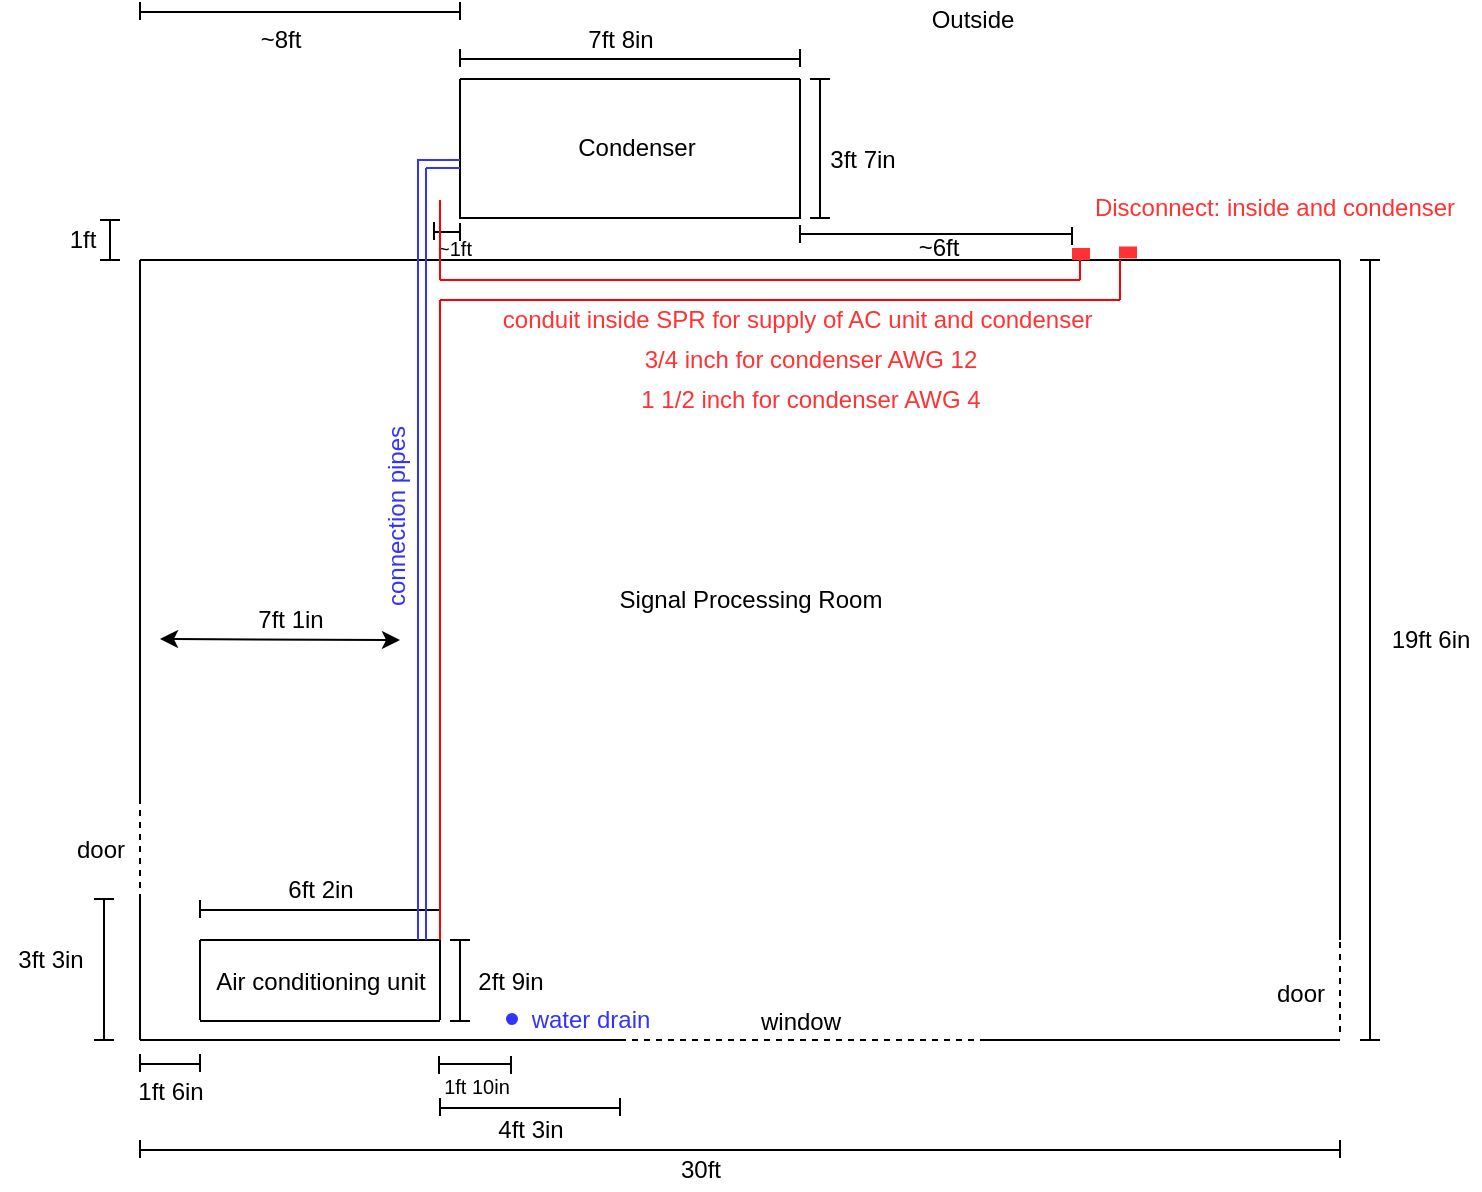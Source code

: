 <mxfile version="14.6.13" type="device"><diagram id="cJX8keWPsb-drpIjRd-h" name="Page-1"><mxGraphModel dx="1394" dy="543" grid="1" gridSize="10" guides="1" tooltips="1" connect="1" arrows="1" fold="1" page="1" pageScale="1" pageWidth="850" pageHeight="1100" math="0" shadow="0"><root><mxCell id="0"/><mxCell id="1" parent="0"/><mxCell id="LNihLVfHwa9fxV3cUK4f-1" value="" style="endArrow=none;html=1;" parent="1" edge="1"><mxGeometry width="50" height="50" relative="1" as="geometry"><mxPoint x="580" y="540" as="sourcePoint"/><mxPoint x="760" y="540" as="targetPoint"/></mxGeometry></mxCell><mxCell id="LNihLVfHwa9fxV3cUK4f-2" value="" style="endArrow=none;html=1;" parent="1" edge="1"><mxGeometry width="50" height="50" relative="1" as="geometry"><mxPoint x="160" y="540" as="sourcePoint"/><mxPoint x="160" y="470" as="targetPoint"/></mxGeometry></mxCell><mxCell id="LNihLVfHwa9fxV3cUK4f-3" value="" style="endArrow=none;html=1;" parent="1" edge="1"><mxGeometry width="50" height="50" relative="1" as="geometry"><mxPoint x="160" y="150" as="sourcePoint"/><mxPoint x="760" y="150" as="targetPoint"/></mxGeometry></mxCell><mxCell id="LNihLVfHwa9fxV3cUK4f-4" value="" style="endArrow=none;html=1;" parent="1" edge="1"><mxGeometry width="50" height="50" relative="1" as="geometry"><mxPoint x="760" y="490" as="sourcePoint"/><mxPoint x="760" y="150" as="targetPoint"/></mxGeometry></mxCell><mxCell id="LNihLVfHwa9fxV3cUK4f-5" value="" style="endArrow=none;html=1;" parent="1" edge="1"><mxGeometry width="50" height="50" relative="1" as="geometry"><mxPoint x="190" y="530" as="sourcePoint"/><mxPoint x="190" y="490" as="targetPoint"/></mxGeometry></mxCell><mxCell id="LNihLVfHwa9fxV3cUK4f-6" value="" style="endArrow=none;html=1;" parent="1" edge="1"><mxGeometry width="50" height="50" relative="1" as="geometry"><mxPoint x="310" y="530" as="sourcePoint"/><mxPoint x="310" y="490" as="targetPoint"/></mxGeometry></mxCell><mxCell id="LNihLVfHwa9fxV3cUK4f-7" value="" style="endArrow=none;html=1;" parent="1" edge="1"><mxGeometry width="50" height="50" relative="1" as="geometry"><mxPoint x="190" y="490" as="sourcePoint"/><mxPoint x="310" y="490" as="targetPoint"/></mxGeometry></mxCell><mxCell id="LNihLVfHwa9fxV3cUK4f-8" value="" style="endArrow=none;dashed=1;html=1;" parent="1" edge="1"><mxGeometry width="50" height="50" relative="1" as="geometry"><mxPoint x="400" y="540" as="sourcePoint"/><mxPoint x="580" y="540" as="targetPoint"/></mxGeometry></mxCell><mxCell id="LNihLVfHwa9fxV3cUK4f-9" value="" style="endArrow=none;html=1;" parent="1" edge="1"><mxGeometry width="50" height="50" relative="1" as="geometry"><mxPoint x="160" y="540" as="sourcePoint"/><mxPoint x="400" y="540" as="targetPoint"/></mxGeometry></mxCell><mxCell id="LNihLVfHwa9fxV3cUK4f-10" value="6ft 2in" style="text;html=1;align=center;verticalAlign=middle;resizable=0;points=[];autosize=1;" parent="1" vertex="1"><mxGeometry x="225" y="455" width="50" height="20" as="geometry"/></mxCell><mxCell id="LNihLVfHwa9fxV3cUK4f-12" value="2ft 9in" style="text;html=1;align=center;verticalAlign=middle;resizable=0;points=[];autosize=1;" parent="1" vertex="1"><mxGeometry x="320" y="501" width="50" height="20" as="geometry"/></mxCell><mxCell id="LNihLVfHwa9fxV3cUK4f-13" value="4ft 3in" style="text;html=1;align=center;verticalAlign=middle;resizable=0;points=[];autosize=1;" parent="1" vertex="1"><mxGeometry x="330" y="575" width="50" height="20" as="geometry"/></mxCell><mxCell id="LNihLVfHwa9fxV3cUK4f-14" value="30ft" style="text;html=1;align=center;verticalAlign=middle;resizable=0;points=[];autosize=1;" parent="1" vertex="1"><mxGeometry x="420" y="595" width="40" height="20" as="geometry"/></mxCell><mxCell id="LNihLVfHwa9fxV3cUK4f-15" value="19ft 6in" style="text;html=1;align=center;verticalAlign=middle;resizable=0;points=[];autosize=1;" parent="1" vertex="1"><mxGeometry x="780" y="330" width="50" height="20" as="geometry"/></mxCell><mxCell id="LNihLVfHwa9fxV3cUK4f-16" value="&lt;font style=&quot;font-size: 12px&quot;&gt;1ft 6in&lt;/font&gt;" style="text;html=1;align=center;verticalAlign=middle;resizable=0;points=[];autosize=1;" parent="1" vertex="1"><mxGeometry x="150" y="556" width="50" height="20" as="geometry"/></mxCell><mxCell id="LNihLVfHwa9fxV3cUK4f-18" value="window" style="text;html=1;align=center;verticalAlign=middle;resizable=0;points=[];autosize=1;" parent="1" vertex="1"><mxGeometry x="460" y="521" width="60" height="20" as="geometry"/></mxCell><mxCell id="LNihLVfHwa9fxV3cUK4f-19" value="" style="endArrow=none;html=1;" parent="1" edge="1"><mxGeometry width="50" height="50" relative="1" as="geometry"><mxPoint x="310" y="578" as="sourcePoint"/><mxPoint x="310" y="569" as="targetPoint"/></mxGeometry></mxCell><mxCell id="LNihLVfHwa9fxV3cUK4f-20" value="" style="endArrow=none;html=1;" parent="1" edge="1"><mxGeometry width="50" height="50" relative="1" as="geometry"><mxPoint x="310" y="574" as="sourcePoint"/><mxPoint x="400" y="574" as="targetPoint"/></mxGeometry></mxCell><mxCell id="LNihLVfHwa9fxV3cUK4f-21" value="" style="endArrow=none;html=1;" parent="1" edge="1"><mxGeometry width="50" height="50" relative="1" as="geometry"><mxPoint x="400" y="578" as="sourcePoint"/><mxPoint x="400" y="569" as="targetPoint"/></mxGeometry></mxCell><mxCell id="LNihLVfHwa9fxV3cUK4f-22" value="" style="endArrow=none;html=1;" parent="1" edge="1"><mxGeometry width="50" height="50" relative="1" as="geometry"><mxPoint x="160" y="556" as="sourcePoint"/><mxPoint x="160" y="547" as="targetPoint"/></mxGeometry></mxCell><mxCell id="LNihLVfHwa9fxV3cUK4f-23" value="" style="endArrow=none;html=1;" parent="1" edge="1"><mxGeometry width="50" height="50" relative="1" as="geometry"><mxPoint x="160" y="552" as="sourcePoint"/><mxPoint x="190" y="552" as="targetPoint"/></mxGeometry></mxCell><mxCell id="LNihLVfHwa9fxV3cUK4f-24" value="" style="endArrow=none;html=1;" parent="1" edge="1"><mxGeometry width="50" height="50" relative="1" as="geometry"><mxPoint x="190" y="530.5" as="sourcePoint"/><mxPoint x="310" y="530.5" as="targetPoint"/></mxGeometry></mxCell><mxCell id="LNihLVfHwa9fxV3cUK4f-25" value="" style="endArrow=none;html=1;" parent="1" edge="1"><mxGeometry width="50" height="50" relative="1" as="geometry"><mxPoint x="190" y="556" as="sourcePoint"/><mxPoint x="190" y="547" as="targetPoint"/></mxGeometry></mxCell><mxCell id="LNihLVfHwa9fxV3cUK4f-27" value="" style="endArrow=none;html=1;" parent="1" edge="1"><mxGeometry width="50" height="50" relative="1" as="geometry"><mxPoint x="190" y="479" as="sourcePoint"/><mxPoint x="190" y="470" as="targetPoint"/></mxGeometry></mxCell><mxCell id="LNihLVfHwa9fxV3cUK4f-28" value="" style="endArrow=none;html=1;" parent="1" edge="1"><mxGeometry width="50" height="50" relative="1" as="geometry"><mxPoint x="190" y="475" as="sourcePoint"/><mxPoint x="310" y="475" as="targetPoint"/></mxGeometry></mxCell><mxCell id="LNihLVfHwa9fxV3cUK4f-29" value="" style="endArrow=none;html=1;" parent="1" edge="1"><mxGeometry width="50" height="50" relative="1" as="geometry"><mxPoint x="310" y="479" as="sourcePoint"/><mxPoint x="310" y="470" as="targetPoint"/></mxGeometry></mxCell><mxCell id="LNihLVfHwa9fxV3cUK4f-30" value="Air conditioning unit" style="text;html=1;align=center;verticalAlign=middle;resizable=0;points=[];autosize=1;" parent="1" vertex="1"><mxGeometry x="190" y="501" width="120" height="20" as="geometry"/></mxCell><mxCell id="LNihLVfHwa9fxV3cUK4f-31" value="" style="endArrow=none;html=1;" parent="1" edge="1"><mxGeometry width="50" height="50" relative="1" as="geometry"><mxPoint x="320" y="530" as="sourcePoint"/><mxPoint x="320" y="490" as="targetPoint"/></mxGeometry></mxCell><mxCell id="LNihLVfHwa9fxV3cUK4f-32" value="" style="endArrow=none;html=1;" parent="1" edge="1"><mxGeometry width="50" height="50" relative="1" as="geometry"><mxPoint x="315" y="490" as="sourcePoint"/><mxPoint x="325" y="490" as="targetPoint"/></mxGeometry></mxCell><mxCell id="LNihLVfHwa9fxV3cUK4f-33" value="" style="endArrow=none;html=1;" parent="1" edge="1"><mxGeometry width="50" height="50" relative="1" as="geometry"><mxPoint x="315" y="530.5" as="sourcePoint"/><mxPoint x="325" y="530.5" as="targetPoint"/></mxGeometry></mxCell><mxCell id="LNihLVfHwa9fxV3cUK4f-35" value="" style="endArrow=none;dashed=1;html=1;" parent="1" edge="1"><mxGeometry width="50" height="50" relative="1" as="geometry"><mxPoint x="160" y="470" as="sourcePoint"/><mxPoint x="160" y="420" as="targetPoint"/></mxGeometry></mxCell><mxCell id="LNihLVfHwa9fxV3cUK4f-36" value="" style="endArrow=none;html=1;" parent="1" edge="1"><mxGeometry width="50" height="50" relative="1" as="geometry"><mxPoint x="160" y="420" as="sourcePoint"/><mxPoint x="160" y="150" as="targetPoint"/></mxGeometry></mxCell><mxCell id="LNihLVfHwa9fxV3cUK4f-37" value="door" style="text;html=1;align=center;verticalAlign=middle;resizable=0;points=[];autosize=1;" parent="1" vertex="1"><mxGeometry x="120" y="435" width="40" height="20" as="geometry"/></mxCell><mxCell id="LNihLVfHwa9fxV3cUK4f-38" value="Signal Processing Room" style="text;html=1;align=center;verticalAlign=middle;resizable=0;points=[];autosize=1;" parent="1" vertex="1"><mxGeometry x="390" y="310" width="150" height="20" as="geometry"/></mxCell><mxCell id="LNihLVfHwa9fxV3cUK4f-39" value="" style="endArrow=none;html=1;" parent="1" edge="1"><mxGeometry width="50" height="50" relative="1" as="geometry"><mxPoint x="160" y="599" as="sourcePoint"/><mxPoint x="160" y="590" as="targetPoint"/></mxGeometry></mxCell><mxCell id="LNihLVfHwa9fxV3cUK4f-40" value="" style="endArrow=none;html=1;" parent="1" edge="1"><mxGeometry width="50" height="50" relative="1" as="geometry"><mxPoint x="160" y="595" as="sourcePoint"/><mxPoint x="760" y="595" as="targetPoint"/></mxGeometry></mxCell><mxCell id="LNihLVfHwa9fxV3cUK4f-41" value="" style="endArrow=none;html=1;" parent="1" edge="1"><mxGeometry width="50" height="50" relative="1" as="geometry"><mxPoint x="760" y="599" as="sourcePoint"/><mxPoint x="760" y="590" as="targetPoint"/></mxGeometry></mxCell><mxCell id="LNihLVfHwa9fxV3cUK4f-42" value="" style="endArrow=none;html=1;" parent="1" edge="1"><mxGeometry width="50" height="50" relative="1" as="geometry"><mxPoint x="775" y="540" as="sourcePoint"/><mxPoint x="775" y="150" as="targetPoint"/></mxGeometry></mxCell><mxCell id="LNihLVfHwa9fxV3cUK4f-43" value="" style="endArrow=none;html=1;" parent="1" edge="1"><mxGeometry width="50" height="50" relative="1" as="geometry"><mxPoint x="770" y="150" as="sourcePoint"/><mxPoint x="780" y="150" as="targetPoint"/></mxGeometry></mxCell><mxCell id="LNihLVfHwa9fxV3cUK4f-44" value="" style="endArrow=none;html=1;" parent="1" edge="1"><mxGeometry width="50" height="50" relative="1" as="geometry"><mxPoint x="770" y="540" as="sourcePoint"/><mxPoint x="780" y="540" as="targetPoint"/></mxGeometry></mxCell><mxCell id="LNihLVfHwa9fxV3cUK4f-45" value="" style="endArrow=none;html=1;" parent="1" edge="1"><mxGeometry width="50" height="50" relative="1" as="geometry"><mxPoint x="142" y="540" as="sourcePoint"/><mxPoint x="142" y="470" as="targetPoint"/></mxGeometry></mxCell><mxCell id="LNihLVfHwa9fxV3cUK4f-46" value="" style="endArrow=none;html=1;" parent="1" edge="1"><mxGeometry width="50" height="50" relative="1" as="geometry"><mxPoint x="137" y="469.5" as="sourcePoint"/><mxPoint x="147" y="469.5" as="targetPoint"/></mxGeometry></mxCell><mxCell id="LNihLVfHwa9fxV3cUK4f-47" value="" style="endArrow=none;html=1;" parent="1" edge="1"><mxGeometry width="50" height="50" relative="1" as="geometry"><mxPoint x="137" y="540" as="sourcePoint"/><mxPoint x="147" y="540" as="targetPoint"/></mxGeometry></mxCell><mxCell id="LNihLVfHwa9fxV3cUK4f-48" value="&lt;font style=&quot;font-size: 12px&quot;&gt;3ft 3in&lt;/font&gt;" style="text;html=1;align=center;verticalAlign=middle;resizable=0;points=[];autosize=1;" parent="1" vertex="1"><mxGeometry x="90" y="490" width="50" height="20" as="geometry"/></mxCell><mxCell id="LNihLVfHwa9fxV3cUK4f-51" value="" style="endArrow=none;html=1;strokeColor=#3333FF;" parent="1" edge="1"><mxGeometry width="50" height="50" relative="1" as="geometry"><mxPoint x="303" y="490" as="sourcePoint"/><mxPoint x="303" y="104" as="targetPoint"/></mxGeometry></mxCell><mxCell id="LNihLVfHwa9fxV3cUK4f-52" value="" style="endArrow=classic;startArrow=classic;html=1;" parent="1" edge="1"><mxGeometry width="50" height="50" relative="1" as="geometry"><mxPoint x="170" y="339.5" as="sourcePoint"/><mxPoint x="290" y="340" as="targetPoint"/></mxGeometry></mxCell><mxCell id="LNihLVfHwa9fxV3cUK4f-53" value="7ft 1in" style="text;html=1;align=center;verticalAlign=middle;resizable=0;points=[];autosize=1;" parent="1" vertex="1"><mxGeometry x="210" y="320" width="50" height="20" as="geometry"/></mxCell><mxCell id="LNihLVfHwa9fxV3cUK4f-55" value="" style="endArrow=none;html=1;strokeColor=#3333FF;" parent="1" edge="1"><mxGeometry width="50" height="50" relative="1" as="geometry"><mxPoint x="299" y="490" as="sourcePoint"/><mxPoint x="299" y="100" as="targetPoint"/></mxGeometry></mxCell><mxCell id="LNihLVfHwa9fxV3cUK4f-56" value="Outside" style="text;html=1;align=center;verticalAlign=middle;resizable=0;points=[];autosize=1;" parent="1" vertex="1"><mxGeometry x="546" y="20" width="60" height="20" as="geometry"/></mxCell><mxCell id="LNihLVfHwa9fxV3cUK4f-57" value="&lt;font color=&quot;#3333ff&quot;&gt;connection pipes&lt;/font&gt;" style="text;html=1;align=center;verticalAlign=middle;resizable=0;points=[];autosize=1;rotation=-90;" parent="1" vertex="1"><mxGeometry x="233.5" y="269" width="110" height="20" as="geometry"/></mxCell><mxCell id="LNihLVfHwa9fxV3cUK4f-58" value="" style="endArrow=none;dashed=1;html=1;" parent="1" edge="1"><mxGeometry width="50" height="50" relative="1" as="geometry"><mxPoint x="760" y="536" as="sourcePoint"/><mxPoint x="760" y="486" as="targetPoint"/></mxGeometry></mxCell><mxCell id="LNihLVfHwa9fxV3cUK4f-59" value="door" style="text;html=1;align=center;verticalAlign=middle;resizable=0;points=[];autosize=1;" parent="1" vertex="1"><mxGeometry x="720" y="507" width="40" height="20" as="geometry"/></mxCell><mxCell id="LNihLVfHwa9fxV3cUK4f-60" value="" style="ellipse;whiteSpace=wrap;html=1;aspect=fixed;strokeColor=#3333FF;" parent="1" vertex="1"><mxGeometry x="420" y="360" as="geometry"/></mxCell><mxCell id="LNihLVfHwa9fxV3cUK4f-61" value="" style="ellipse;whiteSpace=wrap;html=1;aspect=fixed;strokeColor=#3333FF;fillColor=#3333FF;" parent="1" vertex="1"><mxGeometry x="343.5" y="527" width="5" height="5" as="geometry"/></mxCell><mxCell id="LNihLVfHwa9fxV3cUK4f-63" value="&lt;font color=&quot;#3333ff&quot;&gt;water drain&lt;/font&gt;" style="text;html=1;align=center;verticalAlign=middle;resizable=0;points=[];autosize=1;rotation=0;" parent="1" vertex="1"><mxGeometry x="350" y="519.5" width="70" height="20" as="geometry"/></mxCell><mxCell id="LNihLVfHwa9fxV3cUK4f-65" value="&lt;font style=&quot;font-size: 10px;&quot;&gt;1ft 10in&lt;/font&gt;" style="text;html=1;align=center;verticalAlign=middle;resizable=0;points=[];autosize=1;fontSize=10;" parent="1" vertex="1"><mxGeometry x="303" y="553" width="50" height="20" as="geometry"/></mxCell><mxCell id="LNihLVfHwa9fxV3cUK4f-66" value="" style="endArrow=none;html=1;" parent="1" edge="1"><mxGeometry width="50" height="50" relative="1" as="geometry"><mxPoint x="310" y="552" as="sourcePoint"/><mxPoint x="345.5" y="552" as="targetPoint"/></mxGeometry></mxCell><mxCell id="LNihLVfHwa9fxV3cUK4f-67" value="" style="endArrow=none;html=1;" parent="1" edge="1"><mxGeometry width="50" height="50" relative="1" as="geometry"><mxPoint x="345.5" y="557" as="sourcePoint"/><mxPoint x="345.5" y="548" as="targetPoint"/></mxGeometry></mxCell><mxCell id="LNihLVfHwa9fxV3cUK4f-69" value="" style="endArrow=none;html=1;" parent="1" edge="1"><mxGeometry width="50" height="50" relative="1" as="geometry"><mxPoint x="309.5" y="557" as="sourcePoint"/><mxPoint x="309.5" y="548" as="targetPoint"/></mxGeometry></mxCell><mxCell id="LNihLVfHwa9fxV3cUK4f-70" value="" style="endArrow=none;html=1;" parent="1" edge="1"><mxGeometry width="50" height="50" relative="1" as="geometry"><mxPoint x="320" y="59.5" as="sourcePoint"/><mxPoint x="490" y="59.5" as="targetPoint"/></mxGeometry></mxCell><mxCell id="LNihLVfHwa9fxV3cUK4f-71" value="" style="endArrow=none;html=1;" parent="1" edge="1"><mxGeometry width="50" height="50" relative="1" as="geometry"><mxPoint x="320" y="129" as="sourcePoint"/><mxPoint x="490" y="129" as="targetPoint"/></mxGeometry></mxCell><mxCell id="LNihLVfHwa9fxV3cUK4f-72" value="" style="endArrow=none;html=1;" parent="1" edge="1"><mxGeometry width="50" height="50" relative="1" as="geometry"><mxPoint x="320" y="129.5" as="sourcePoint"/><mxPoint x="320" y="59.5" as="targetPoint"/></mxGeometry></mxCell><mxCell id="LNihLVfHwa9fxV3cUK4f-73" value="" style="endArrow=none;html=1;" parent="1" edge="1"><mxGeometry width="50" height="50" relative="1" as="geometry"><mxPoint x="490" y="129.5" as="sourcePoint"/><mxPoint x="490" y="59.5" as="targetPoint"/></mxGeometry></mxCell><mxCell id="LNihLVfHwa9fxV3cUK4f-74" value="" style="endArrow=none;html=1;" parent="1" edge="1"><mxGeometry width="50" height="50" relative="1" as="geometry"><mxPoint x="500" y="129.5" as="sourcePoint"/><mxPoint x="500" y="59.5" as="targetPoint"/></mxGeometry></mxCell><mxCell id="LNihLVfHwa9fxV3cUK4f-75" value="" style="endArrow=none;html=1;" parent="1" edge="1"><mxGeometry width="50" height="50" relative="1" as="geometry"><mxPoint x="495" y="59.5" as="sourcePoint"/><mxPoint x="505" y="59.5" as="targetPoint"/></mxGeometry></mxCell><mxCell id="LNihLVfHwa9fxV3cUK4f-76" value="3ft 7in" style="text;html=1;align=center;verticalAlign=middle;resizable=0;points=[];autosize=1;" parent="1" vertex="1"><mxGeometry x="496" y="89.5" width="50" height="20" as="geometry"/></mxCell><mxCell id="LNihLVfHwa9fxV3cUK4f-77" value="" style="endArrow=none;html=1;" parent="1" edge="1"><mxGeometry width="50" height="50" relative="1" as="geometry"><mxPoint x="495" y="129" as="sourcePoint"/><mxPoint x="505" y="129" as="targetPoint"/></mxGeometry></mxCell><mxCell id="LNihLVfHwa9fxV3cUK4f-78" value="7ft 8in" style="text;html=1;align=center;verticalAlign=middle;resizable=0;points=[];autosize=1;" parent="1" vertex="1"><mxGeometry x="375" y="30" width="50" height="20" as="geometry"/></mxCell><mxCell id="LNihLVfHwa9fxV3cUK4f-79" value="" style="endArrow=none;html=1;" parent="1" edge="1"><mxGeometry width="50" height="50" relative="1" as="geometry"><mxPoint x="320" y="53.5" as="sourcePoint"/><mxPoint x="320" y="44.5" as="targetPoint"/></mxGeometry></mxCell><mxCell id="LNihLVfHwa9fxV3cUK4f-80" value="" style="endArrow=none;html=1;" parent="1" edge="1"><mxGeometry width="50" height="50" relative="1" as="geometry"><mxPoint x="320" y="49.5" as="sourcePoint"/><mxPoint x="490" y="49.5" as="targetPoint"/></mxGeometry></mxCell><mxCell id="LNihLVfHwa9fxV3cUK4f-81" value="" style="endArrow=none;html=1;" parent="1" edge="1"><mxGeometry width="50" height="50" relative="1" as="geometry"><mxPoint x="490" y="53.5" as="sourcePoint"/><mxPoint x="490" y="44.5" as="targetPoint"/></mxGeometry></mxCell><mxCell id="LNihLVfHwa9fxV3cUK4f-82" value="Condenser" style="text;html=1;align=center;verticalAlign=middle;resizable=0;points=[];autosize=1;" parent="1" vertex="1"><mxGeometry x="373" y="83.5" width="70" height="20" as="geometry"/></mxCell><mxCell id="LNihLVfHwa9fxV3cUK4f-83" value="" style="endArrow=none;html=1;" parent="1" edge="1"><mxGeometry width="50" height="50" relative="1" as="geometry"><mxPoint x="145" y="150" as="sourcePoint"/><mxPoint x="145" y="130" as="targetPoint"/></mxGeometry></mxCell><mxCell id="LNihLVfHwa9fxV3cUK4f-84" value="" style="endArrow=none;html=1;" parent="1" edge="1"><mxGeometry width="50" height="50" relative="1" as="geometry"><mxPoint x="140" y="130" as="sourcePoint"/><mxPoint x="150" y="130" as="targetPoint"/></mxGeometry></mxCell><mxCell id="LNihLVfHwa9fxV3cUK4f-85" value="" style="endArrow=none;html=1;" parent="1" edge="1"><mxGeometry width="50" height="50" relative="1" as="geometry"><mxPoint x="140" y="150" as="sourcePoint"/><mxPoint x="150" y="150" as="targetPoint"/></mxGeometry></mxCell><mxCell id="LNihLVfHwa9fxV3cUK4f-86" value="1ft" style="text;html=1;align=center;verticalAlign=middle;resizable=0;points=[];autosize=1;" parent="1" vertex="1"><mxGeometry x="116" y="130" width="30" height="20" as="geometry"/></mxCell><mxCell id="LNihLVfHwa9fxV3cUK4f-87" value="" style="endArrow=none;html=1;fontSize=10;strokeColor=#3333FF;" parent="1" edge="1"><mxGeometry width="50" height="50" relative="1" as="geometry"><mxPoint x="298.5" y="100" as="sourcePoint"/><mxPoint x="320" y="100" as="targetPoint"/></mxGeometry></mxCell><mxCell id="LNihLVfHwa9fxV3cUK4f-88" value="" style="endArrow=none;html=1;fontSize=10;strokeColor=#3333FF;" parent="1" edge="1"><mxGeometry width="50" height="50" relative="1" as="geometry"><mxPoint x="303" y="104" as="sourcePoint"/><mxPoint x="320" y="104" as="targetPoint"/></mxGeometry></mxCell><mxCell id="LNihLVfHwa9fxV3cUK4f-89" value="" style="endArrow=none;html=1;" parent="1" edge="1"><mxGeometry width="50" height="50" relative="1" as="geometry"><mxPoint x="160" y="30" as="sourcePoint"/><mxPoint x="160" y="21" as="targetPoint"/></mxGeometry></mxCell><mxCell id="LNihLVfHwa9fxV3cUK4f-90" value="" style="endArrow=none;html=1;" parent="1" edge="1"><mxGeometry width="50" height="50" relative="1" as="geometry"><mxPoint x="160" y="26" as="sourcePoint"/><mxPoint x="320" y="26" as="targetPoint"/></mxGeometry></mxCell><mxCell id="LNihLVfHwa9fxV3cUK4f-91" value="" style="endArrow=none;html=1;" parent="1" edge="1"><mxGeometry width="50" height="50" relative="1" as="geometry"><mxPoint x="320" y="30" as="sourcePoint"/><mxPoint x="320" y="21" as="targetPoint"/></mxGeometry></mxCell><mxCell id="LNihLVfHwa9fxV3cUK4f-92" value="~8ft" style="text;html=1;align=center;verticalAlign=middle;resizable=0;points=[];autosize=1;fontSize=12;" parent="1" vertex="1"><mxGeometry x="210" y="30" width="40" height="20" as="geometry"/></mxCell><mxCell id="LNihLVfHwa9fxV3cUK4f-96" value="" style="endArrow=none;html=1;" parent="1" edge="1"><mxGeometry width="50" height="50" relative="1" as="geometry"><mxPoint x="490" y="141.5" as="sourcePoint"/><mxPoint x="490" y="132.5" as="targetPoint"/></mxGeometry></mxCell><mxCell id="LNihLVfHwa9fxV3cUK4f-97" value="" style="endArrow=none;html=1;" parent="1" edge="1"><mxGeometry width="50" height="50" relative="1" as="geometry"><mxPoint x="490" y="137" as="sourcePoint"/><mxPoint x="626" y="137" as="targetPoint"/></mxGeometry></mxCell><mxCell id="LNihLVfHwa9fxV3cUK4f-98" value="" style="endArrow=none;html=1;" parent="1" edge="1"><mxGeometry width="50" height="50" relative="1" as="geometry"><mxPoint x="626" y="142.5" as="sourcePoint"/><mxPoint x="626" y="133.5" as="targetPoint"/></mxGeometry></mxCell><mxCell id="LNihLVfHwa9fxV3cUK4f-99" value="&lt;font color=&quot;#ff3333&quot;&gt;Disconnect: inside and condenser&lt;/font&gt;" style="text;html=1;align=center;verticalAlign=middle;resizable=0;points=[];autosize=1;" parent="1" vertex="1"><mxGeometry x="626.5" y="114.25" width="200" height="20" as="geometry"/></mxCell><mxCell id="LNihLVfHwa9fxV3cUK4f-100" value="~6ft" style="text;html=1;align=center;verticalAlign=middle;resizable=0;points=[];autosize=1;fontSize=12;" parent="1" vertex="1"><mxGeometry x="539" y="134.25" width="40" height="20" as="geometry"/></mxCell><mxCell id="LNihLVfHwa9fxV3cUK4f-102" value="" style="rounded=0;whiteSpace=wrap;html=1;strokeColor=#FF3333;fillColor=#FF3333;fontSize=12;" parent="1" vertex="1"><mxGeometry x="626.5" y="144.5" width="8" height="5" as="geometry"/></mxCell><mxCell id="LNihLVfHwa9fxV3cUK4f-103" value="" style="rounded=0;whiteSpace=wrap;html=1;strokeColor=#FF3333;fillColor=#FF3333;fontSize=12;" parent="1" vertex="1"><mxGeometry x="650" y="143.75" width="8" height="5" as="geometry"/></mxCell><mxCell id="LNihLVfHwa9fxV3cUK4f-106" value="" style="endArrow=none;html=1;" parent="1" edge="1"><mxGeometry width="50" height="50" relative="1" as="geometry"><mxPoint x="307" y="140" as="sourcePoint"/><mxPoint x="307" y="131" as="targetPoint"/></mxGeometry></mxCell><mxCell id="LNihLVfHwa9fxV3cUK4f-107" value="" style="endArrow=none;html=1;" parent="1" edge="1"><mxGeometry width="50" height="50" relative="1" as="geometry"><mxPoint x="307" y="136" as="sourcePoint"/><mxPoint x="320" y="136" as="targetPoint"/></mxGeometry></mxCell><mxCell id="LNihLVfHwa9fxV3cUK4f-108" value="" style="endArrow=none;html=1;" parent="1" edge="1"><mxGeometry width="50" height="50" relative="1" as="geometry"><mxPoint x="320" y="140.5" as="sourcePoint"/><mxPoint x="320" y="131.5" as="targetPoint"/></mxGeometry></mxCell><mxCell id="LNihLVfHwa9fxV3cUK4f-109" value="&lt;font style=&quot;font-size: 10px&quot;&gt;~1ft&lt;/font&gt;" style="text;html=1;align=center;verticalAlign=middle;resizable=0;points=[];autosize=1;fontSize=10;" parent="1" vertex="1"><mxGeometry x="302" y="134" width="30" height="20" as="geometry"/></mxCell><mxCell id="zdUwh8_FBDH-selnHf4u-1" value="" style="endArrow=none;html=1;fillColor=#f8cecc;strokeColor=#FF0000;" edge="1" parent="1"><mxGeometry width="50" height="50" relative="1" as="geometry"><mxPoint x="310" y="160" as="sourcePoint"/><mxPoint x="630" y="160" as="targetPoint"/></mxGeometry></mxCell><mxCell id="zdUwh8_FBDH-selnHf4u-2" value="" style="endArrow=none;html=1;fillColor=#f8cecc;strokeColor=#FF0000;" edge="1" parent="1"><mxGeometry width="50" height="50" relative="1" as="geometry"><mxPoint x="630" y="160" as="sourcePoint"/><mxPoint x="630" y="150" as="targetPoint"/></mxGeometry></mxCell><mxCell id="zdUwh8_FBDH-selnHf4u-3" value="" style="endArrow=none;html=1;fillColor=#f8cecc;strokeColor=#FF0000;" edge="1" parent="1"><mxGeometry width="50" height="50" relative="1" as="geometry"><mxPoint x="310" y="160" as="sourcePoint"/><mxPoint x="310" y="120" as="targetPoint"/></mxGeometry></mxCell><mxCell id="zdUwh8_FBDH-selnHf4u-4" value="" style="endArrow=none;html=1;fillColor=#f8cecc;strokeColor=#FF0000;" edge="1" parent="1"><mxGeometry width="50" height="50" relative="1" as="geometry"><mxPoint x="310.0" y="170" as="sourcePoint"/><mxPoint x="650" y="170" as="targetPoint"/></mxGeometry></mxCell><mxCell id="zdUwh8_FBDH-selnHf4u-5" value="" style="endArrow=none;html=1;fillColor=#f8cecc;strokeColor=#FF0000;" edge="1" parent="1"><mxGeometry width="50" height="50" relative="1" as="geometry"><mxPoint x="310" y="170" as="sourcePoint"/><mxPoint x="310" y="490" as="targetPoint"/></mxGeometry></mxCell><mxCell id="zdUwh8_FBDH-selnHf4u-6" value="" style="endArrow=none;html=1;fillColor=#f8cecc;strokeColor=#FF0000;" edge="1" parent="1"><mxGeometry width="50" height="50" relative="1" as="geometry"><mxPoint x="650" y="170" as="sourcePoint"/><mxPoint x="650" y="150" as="targetPoint"/></mxGeometry></mxCell><mxCell id="zdUwh8_FBDH-selnHf4u-7" value="&lt;font color=&quot;#ff3333&quot;&gt;conduit inside SPR for supply of AC unit and condenser&amp;nbsp;&lt;/font&gt;" style="text;html=1;align=center;verticalAlign=middle;resizable=0;points=[];autosize=1;" vertex="1" parent="1"><mxGeometry x="335" y="170" width="310" height="20" as="geometry"/></mxCell><mxCell id="zdUwh8_FBDH-selnHf4u-8" value="&lt;font color=&quot;#ff3333&quot;&gt;3/4 inch for condenser AWG 12&lt;/font&gt;" style="text;html=1;align=center;verticalAlign=middle;resizable=0;points=[];autosize=1;" vertex="1" parent="1"><mxGeometry x="405" y="190" width="180" height="20" as="geometry"/></mxCell><mxCell id="zdUwh8_FBDH-selnHf4u-9" value="&lt;font color=&quot;#ff3333&quot;&gt;1 1/2 inch for condenser AWG 4&lt;/font&gt;" style="text;html=1;align=center;verticalAlign=middle;resizable=0;points=[];autosize=1;" vertex="1" parent="1"><mxGeometry x="400" y="210" width="190" height="20" as="geometry"/></mxCell></root></mxGraphModel></diagram></mxfile>